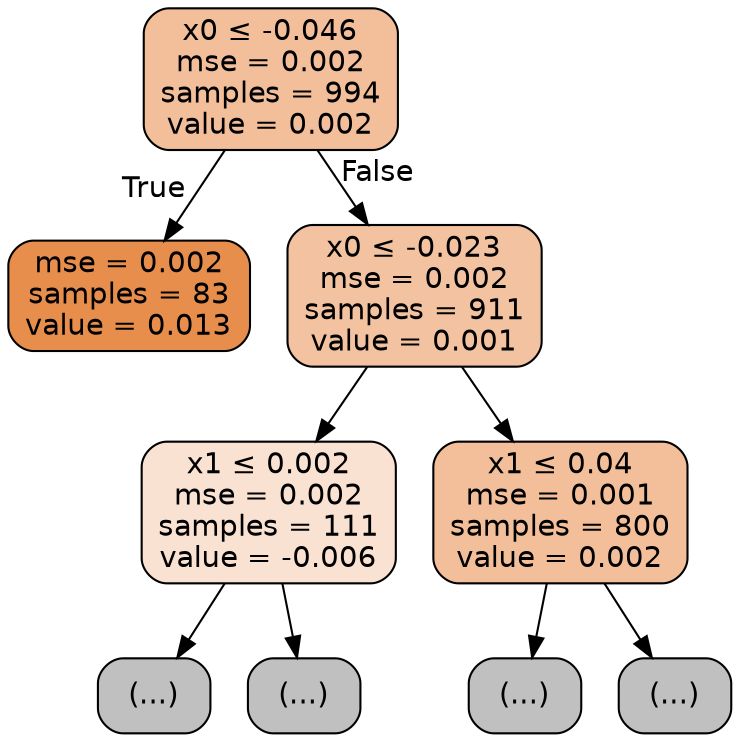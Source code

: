 digraph Tree {
node [shape=box, style="filled, rounded", color="black", fontname=helvetica] ;
edge [fontname=helvetica] ;
0 [label=<x0 &le; -0.046<br/>mse = 0.002<br/>samples = 994<br/>value = 0.002>, fillcolor="#f2bf9a"] ;
1 [label=<mse = 0.002<br/>samples = 83<br/>value = 0.013>, fillcolor="#e88e4d"] ;
0 -> 1 [labeldistance=2.5, labelangle=45, headlabel="True"] ;
2 [label=<x0 &le; -0.023<br/>mse = 0.002<br/>samples = 911<br/>value = 0.001>, fillcolor="#f3c3a1"] ;
0 -> 2 [labeldistance=2.5, labelangle=-45, headlabel="False"] ;
3 [label=<x1 &le; 0.002<br/>mse = 0.002<br/>samples = 111<br/>value = -0.006>, fillcolor="#f9e2d2"] ;
2 -> 3 ;
4 [label="(...)", fillcolor="#C0C0C0"] ;
3 -> 4 ;
5 [label="(...)", fillcolor="#C0C0C0"] ;
3 -> 5 ;
6 [label=<x1 &le; 0.04<br/>mse = 0.001<br/>samples = 800<br/>value = 0.002>, fillcolor="#f2bf9a"] ;
2 -> 6 ;
7 [label="(...)", fillcolor="#C0C0C0"] ;
6 -> 7 ;
16 [label="(...)", fillcolor="#C0C0C0"] ;
6 -> 16 ;
}